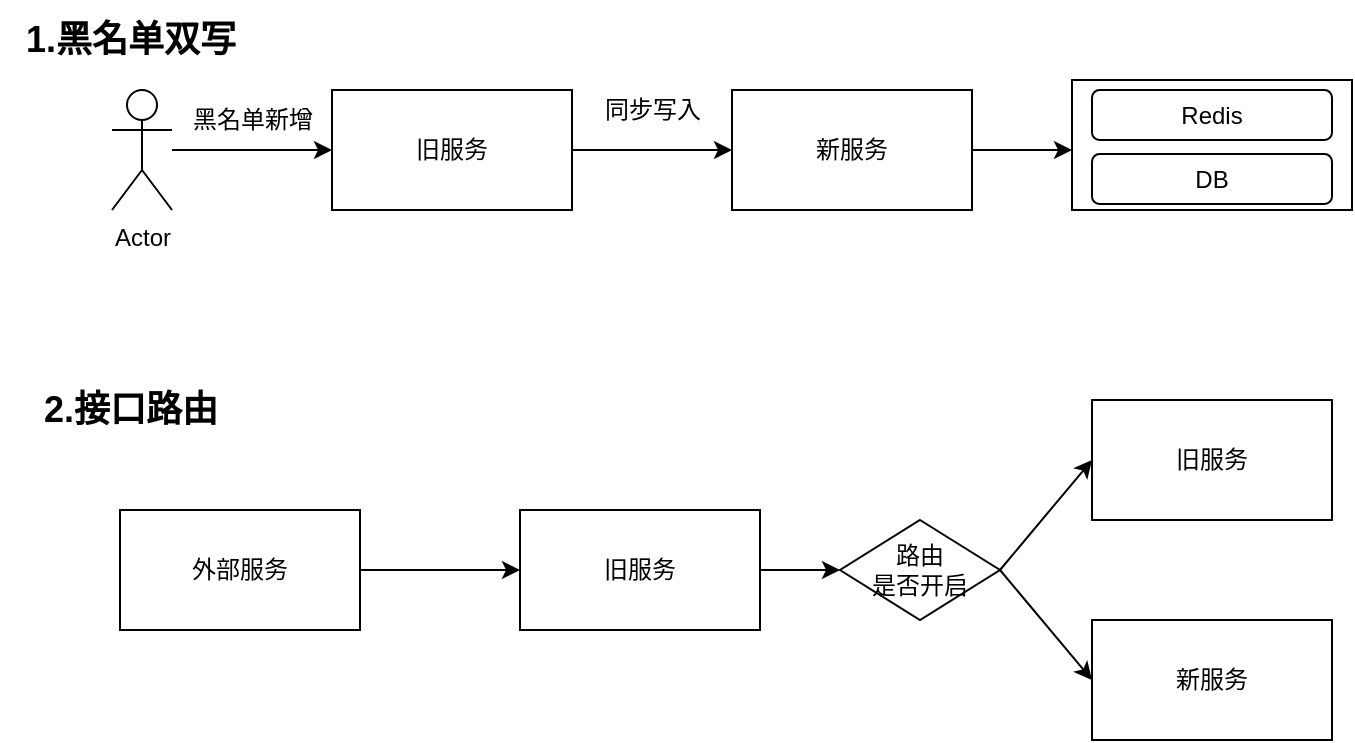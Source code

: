 <mxfile version="21.1.7" type="github">
  <diagram name="第 1 页" id="bvCV-v3Us4rZkpgmmUGV">
    <mxGraphModel dx="1434" dy="764" grid="1" gridSize="10" guides="1" tooltips="1" connect="1" arrows="1" fold="1" page="1" pageScale="1" pageWidth="827" pageHeight="1169" math="0" shadow="0">
      <root>
        <mxCell id="0" />
        <mxCell id="1" parent="0" />
        <mxCell id="1Q4CFdaJzFtLMw4-kMDZ-18" value="" style="rounded=0;whiteSpace=wrap;html=1;" vertex="1" parent="1">
          <mxGeometry x="556" y="95" width="140" height="65" as="geometry" />
        </mxCell>
        <mxCell id="1Q4CFdaJzFtLMw4-kMDZ-1" value="旧服务" style="rounded=0;whiteSpace=wrap;html=1;" vertex="1" parent="1">
          <mxGeometry x="186" y="100" width="120" height="60" as="geometry" />
        </mxCell>
        <mxCell id="1Q4CFdaJzFtLMw4-kMDZ-2" value="Actor" style="shape=umlActor;verticalLabelPosition=bottom;verticalAlign=top;html=1;outlineConnect=0;" vertex="1" parent="1">
          <mxGeometry x="76" y="100" width="30" height="60" as="geometry" />
        </mxCell>
        <mxCell id="1Q4CFdaJzFtLMw4-kMDZ-9" value="" style="endArrow=classic;html=1;rounded=0;" edge="1" parent="1" source="1Q4CFdaJzFtLMw4-kMDZ-2" target="1Q4CFdaJzFtLMw4-kMDZ-1">
          <mxGeometry width="50" height="50" relative="1" as="geometry">
            <mxPoint x="306" y="120" as="sourcePoint" />
            <mxPoint x="356" y="70" as="targetPoint" />
          </mxGeometry>
        </mxCell>
        <mxCell id="1Q4CFdaJzFtLMw4-kMDZ-10" value="新服务" style="rounded=0;whiteSpace=wrap;html=1;" vertex="1" parent="1">
          <mxGeometry x="386" y="100" width="120" height="60" as="geometry" />
        </mxCell>
        <mxCell id="1Q4CFdaJzFtLMw4-kMDZ-11" value="" style="endArrow=classic;html=1;rounded=0;exitX=1;exitY=0.5;exitDx=0;exitDy=0;" edge="1" parent="1" source="1Q4CFdaJzFtLMw4-kMDZ-1">
          <mxGeometry width="50" height="50" relative="1" as="geometry">
            <mxPoint x="306" y="120" as="sourcePoint" />
            <mxPoint x="386" y="130" as="targetPoint" />
          </mxGeometry>
        </mxCell>
        <mxCell id="1Q4CFdaJzFtLMw4-kMDZ-12" value="黑名单新增" style="text;html=1;align=center;verticalAlign=middle;resizable=0;points=[];autosize=1;strokeColor=none;fillColor=none;" vertex="1" parent="1">
          <mxGeometry x="106" y="100" width="80" height="30" as="geometry" />
        </mxCell>
        <mxCell id="1Q4CFdaJzFtLMw4-kMDZ-14" value="&lt;b&gt;&lt;font style=&quot;font-size: 18px;&quot;&gt;1.黑名单双写&lt;/font&gt;&lt;/b&gt;" style="text;html=1;align=center;verticalAlign=middle;resizable=0;points=[];autosize=1;strokeColor=none;fillColor=none;" vertex="1" parent="1">
          <mxGeometry x="20" y="55" width="130" height="40" as="geometry" />
        </mxCell>
        <mxCell id="1Q4CFdaJzFtLMw4-kMDZ-15" value="Redis" style="rounded=1;whiteSpace=wrap;html=1;" vertex="1" parent="1">
          <mxGeometry x="566" y="100" width="120" height="25" as="geometry" />
        </mxCell>
        <mxCell id="1Q4CFdaJzFtLMw4-kMDZ-16" value="DB" style="rounded=1;whiteSpace=wrap;html=1;" vertex="1" parent="1">
          <mxGeometry x="566" y="132" width="120" height="25" as="geometry" />
        </mxCell>
        <mxCell id="1Q4CFdaJzFtLMw4-kMDZ-17" value="" style="endArrow=classic;html=1;rounded=0;exitX=1;exitY=0.5;exitDx=0;exitDy=0;" edge="1" parent="1" source="1Q4CFdaJzFtLMw4-kMDZ-10">
          <mxGeometry width="50" height="50" relative="1" as="geometry">
            <mxPoint x="316" y="140" as="sourcePoint" />
            <mxPoint x="556" y="130" as="targetPoint" />
          </mxGeometry>
        </mxCell>
        <mxCell id="1Q4CFdaJzFtLMw4-kMDZ-19" value="同步写入" style="text;html=1;align=center;verticalAlign=middle;resizable=0;points=[];autosize=1;strokeColor=none;fillColor=none;" vertex="1" parent="1">
          <mxGeometry x="311" y="95" width="70" height="30" as="geometry" />
        </mxCell>
        <mxCell id="1Q4CFdaJzFtLMw4-kMDZ-20" value="&lt;b&gt;&lt;font style=&quot;font-size: 18px;&quot;&gt;2.接口路由&lt;/font&gt;&lt;/b&gt;" style="text;html=1;align=center;verticalAlign=middle;resizable=0;points=[];autosize=1;strokeColor=none;fillColor=none;" vertex="1" parent="1">
          <mxGeometry x="30" y="240" width="110" height="40" as="geometry" />
        </mxCell>
        <mxCell id="1Q4CFdaJzFtLMw4-kMDZ-21" value="外部服务" style="rounded=0;whiteSpace=wrap;html=1;" vertex="1" parent="1">
          <mxGeometry x="80" y="310" width="120" height="60" as="geometry" />
        </mxCell>
        <mxCell id="1Q4CFdaJzFtLMw4-kMDZ-22" value="旧服务" style="rounded=0;whiteSpace=wrap;html=1;" vertex="1" parent="1">
          <mxGeometry x="280" y="310" width="120" height="60" as="geometry" />
        </mxCell>
        <mxCell id="1Q4CFdaJzFtLMw4-kMDZ-23" value="" style="endArrow=classic;html=1;rounded=0;exitX=1;exitY=0.5;exitDx=0;exitDy=0;entryX=0;entryY=0.5;entryDx=0;entryDy=0;" edge="1" parent="1" source="1Q4CFdaJzFtLMw4-kMDZ-21" target="1Q4CFdaJzFtLMw4-kMDZ-22">
          <mxGeometry width="50" height="50" relative="1" as="geometry">
            <mxPoint x="390" y="320" as="sourcePoint" />
            <mxPoint x="440" y="270" as="targetPoint" />
          </mxGeometry>
        </mxCell>
        <mxCell id="1Q4CFdaJzFtLMw4-kMDZ-24" value="路由&lt;br&gt;是否开启" style="rhombus;whiteSpace=wrap;html=1;" vertex="1" parent="1">
          <mxGeometry x="440" y="315" width="80" height="50" as="geometry" />
        </mxCell>
        <mxCell id="1Q4CFdaJzFtLMw4-kMDZ-25" value="旧服务" style="rounded=0;whiteSpace=wrap;html=1;" vertex="1" parent="1">
          <mxGeometry x="566" y="255" width="120" height="60" as="geometry" />
        </mxCell>
        <mxCell id="1Q4CFdaJzFtLMw4-kMDZ-26" value="" style="endArrow=classic;html=1;rounded=0;exitX=1;exitY=0.5;exitDx=0;exitDy=0;entryX=0;entryY=0.5;entryDx=0;entryDy=0;" edge="1" parent="1" source="1Q4CFdaJzFtLMw4-kMDZ-22" target="1Q4CFdaJzFtLMw4-kMDZ-24">
          <mxGeometry width="50" height="50" relative="1" as="geometry">
            <mxPoint x="210" y="350" as="sourcePoint" />
            <mxPoint x="290" y="350" as="targetPoint" />
          </mxGeometry>
        </mxCell>
        <mxCell id="1Q4CFdaJzFtLMw4-kMDZ-27" value="新服务" style="rounded=0;whiteSpace=wrap;html=1;" vertex="1" parent="1">
          <mxGeometry x="566" y="365" width="120" height="60" as="geometry" />
        </mxCell>
        <mxCell id="1Q4CFdaJzFtLMw4-kMDZ-28" value="" style="endArrow=classic;html=1;rounded=0;exitX=1;exitY=0.5;exitDx=0;exitDy=0;entryX=0;entryY=0.5;entryDx=0;entryDy=0;" edge="1" parent="1" source="1Q4CFdaJzFtLMw4-kMDZ-24" target="1Q4CFdaJzFtLMw4-kMDZ-25">
          <mxGeometry width="50" height="50" relative="1" as="geometry">
            <mxPoint x="410" y="350" as="sourcePoint" />
            <mxPoint x="450" y="350" as="targetPoint" />
          </mxGeometry>
        </mxCell>
        <mxCell id="1Q4CFdaJzFtLMw4-kMDZ-29" value="" style="endArrow=classic;html=1;rounded=0;entryX=0;entryY=0.5;entryDx=0;entryDy=0;" edge="1" parent="1" target="1Q4CFdaJzFtLMw4-kMDZ-27">
          <mxGeometry width="50" height="50" relative="1" as="geometry">
            <mxPoint x="520" y="340" as="sourcePoint" />
            <mxPoint x="576" y="350" as="targetPoint" />
          </mxGeometry>
        </mxCell>
      </root>
    </mxGraphModel>
  </diagram>
</mxfile>
